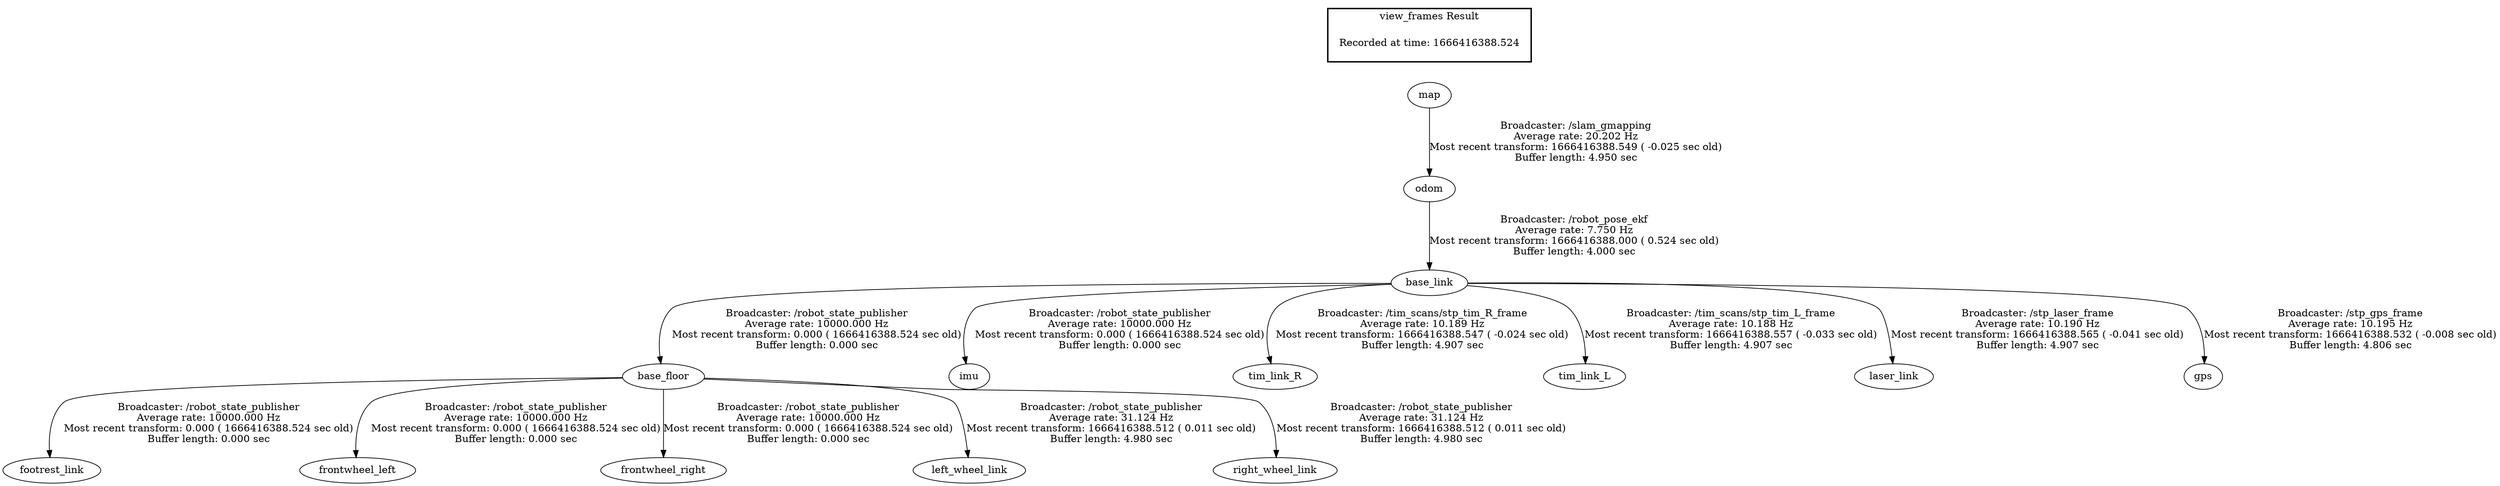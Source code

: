 digraph G {
"base_link" -> "base_floor"[label="Broadcaster: /robot_state_publisher\nAverage rate: 10000.000 Hz\nMost recent transform: 0.000 ( 1666416388.524 sec old)\nBuffer length: 0.000 sec\n"];
"odom" -> "base_link"[label="Broadcaster: /robot_pose_ekf\nAverage rate: 7.750 Hz\nMost recent transform: 1666416388.000 ( 0.524 sec old)\nBuffer length: 4.000 sec\n"];
"base_floor" -> "footrest_link"[label="Broadcaster: /robot_state_publisher\nAverage rate: 10000.000 Hz\nMost recent transform: 0.000 ( 1666416388.524 sec old)\nBuffer length: 0.000 sec\n"];
"base_floor" -> "frontwheel_left"[label="Broadcaster: /robot_state_publisher\nAverage rate: 10000.000 Hz\nMost recent transform: 0.000 ( 1666416388.524 sec old)\nBuffer length: 0.000 sec\n"];
"base_floor" -> "frontwheel_right"[label="Broadcaster: /robot_state_publisher\nAverage rate: 10000.000 Hz\nMost recent transform: 0.000 ( 1666416388.524 sec old)\nBuffer length: 0.000 sec\n"];
"base_link" -> "imu"[label="Broadcaster: /robot_state_publisher\nAverage rate: 10000.000 Hz\nMost recent transform: 0.000 ( 1666416388.524 sec old)\nBuffer length: 0.000 sec\n"];
"base_floor" -> "left_wheel_link"[label="Broadcaster: /robot_state_publisher\nAverage rate: 31.124 Hz\nMost recent transform: 1666416388.512 ( 0.011 sec old)\nBuffer length: 4.980 sec\n"];
"base_floor" -> "right_wheel_link"[label="Broadcaster: /robot_state_publisher\nAverage rate: 31.124 Hz\nMost recent transform: 1666416388.512 ( 0.011 sec old)\nBuffer length: 4.980 sec\n"];
"base_link" -> "tim_link_R"[label="Broadcaster: /tim_scans/stp_tim_R_frame\nAverage rate: 10.189 Hz\nMost recent transform: 1666416388.547 ( -0.024 sec old)\nBuffer length: 4.907 sec\n"];
"map" -> "odom"[label="Broadcaster: /slam_gmapping\nAverage rate: 20.202 Hz\nMost recent transform: 1666416388.549 ( -0.025 sec old)\nBuffer length: 4.950 sec\n"];
"base_link" -> "tim_link_L"[label="Broadcaster: /tim_scans/stp_tim_L_frame\nAverage rate: 10.188 Hz\nMost recent transform: 1666416388.557 ( -0.033 sec old)\nBuffer length: 4.907 sec\n"];
"base_link" -> "laser_link"[label="Broadcaster: /stp_laser_frame\nAverage rate: 10.190 Hz\nMost recent transform: 1666416388.565 ( -0.041 sec old)\nBuffer length: 4.907 sec\n"];
"base_link" -> "gps"[label="Broadcaster: /stp_gps_frame\nAverage rate: 10.195 Hz\nMost recent transform: 1666416388.532 ( -0.008 sec old)\nBuffer length: 4.806 sec\n"];
edge [style=invis];
 subgraph cluster_legend { style=bold; color=black; label ="view_frames Result";
"Recorded at time: 1666416388.524"[ shape=plaintext ] ;
 }->"map";
}